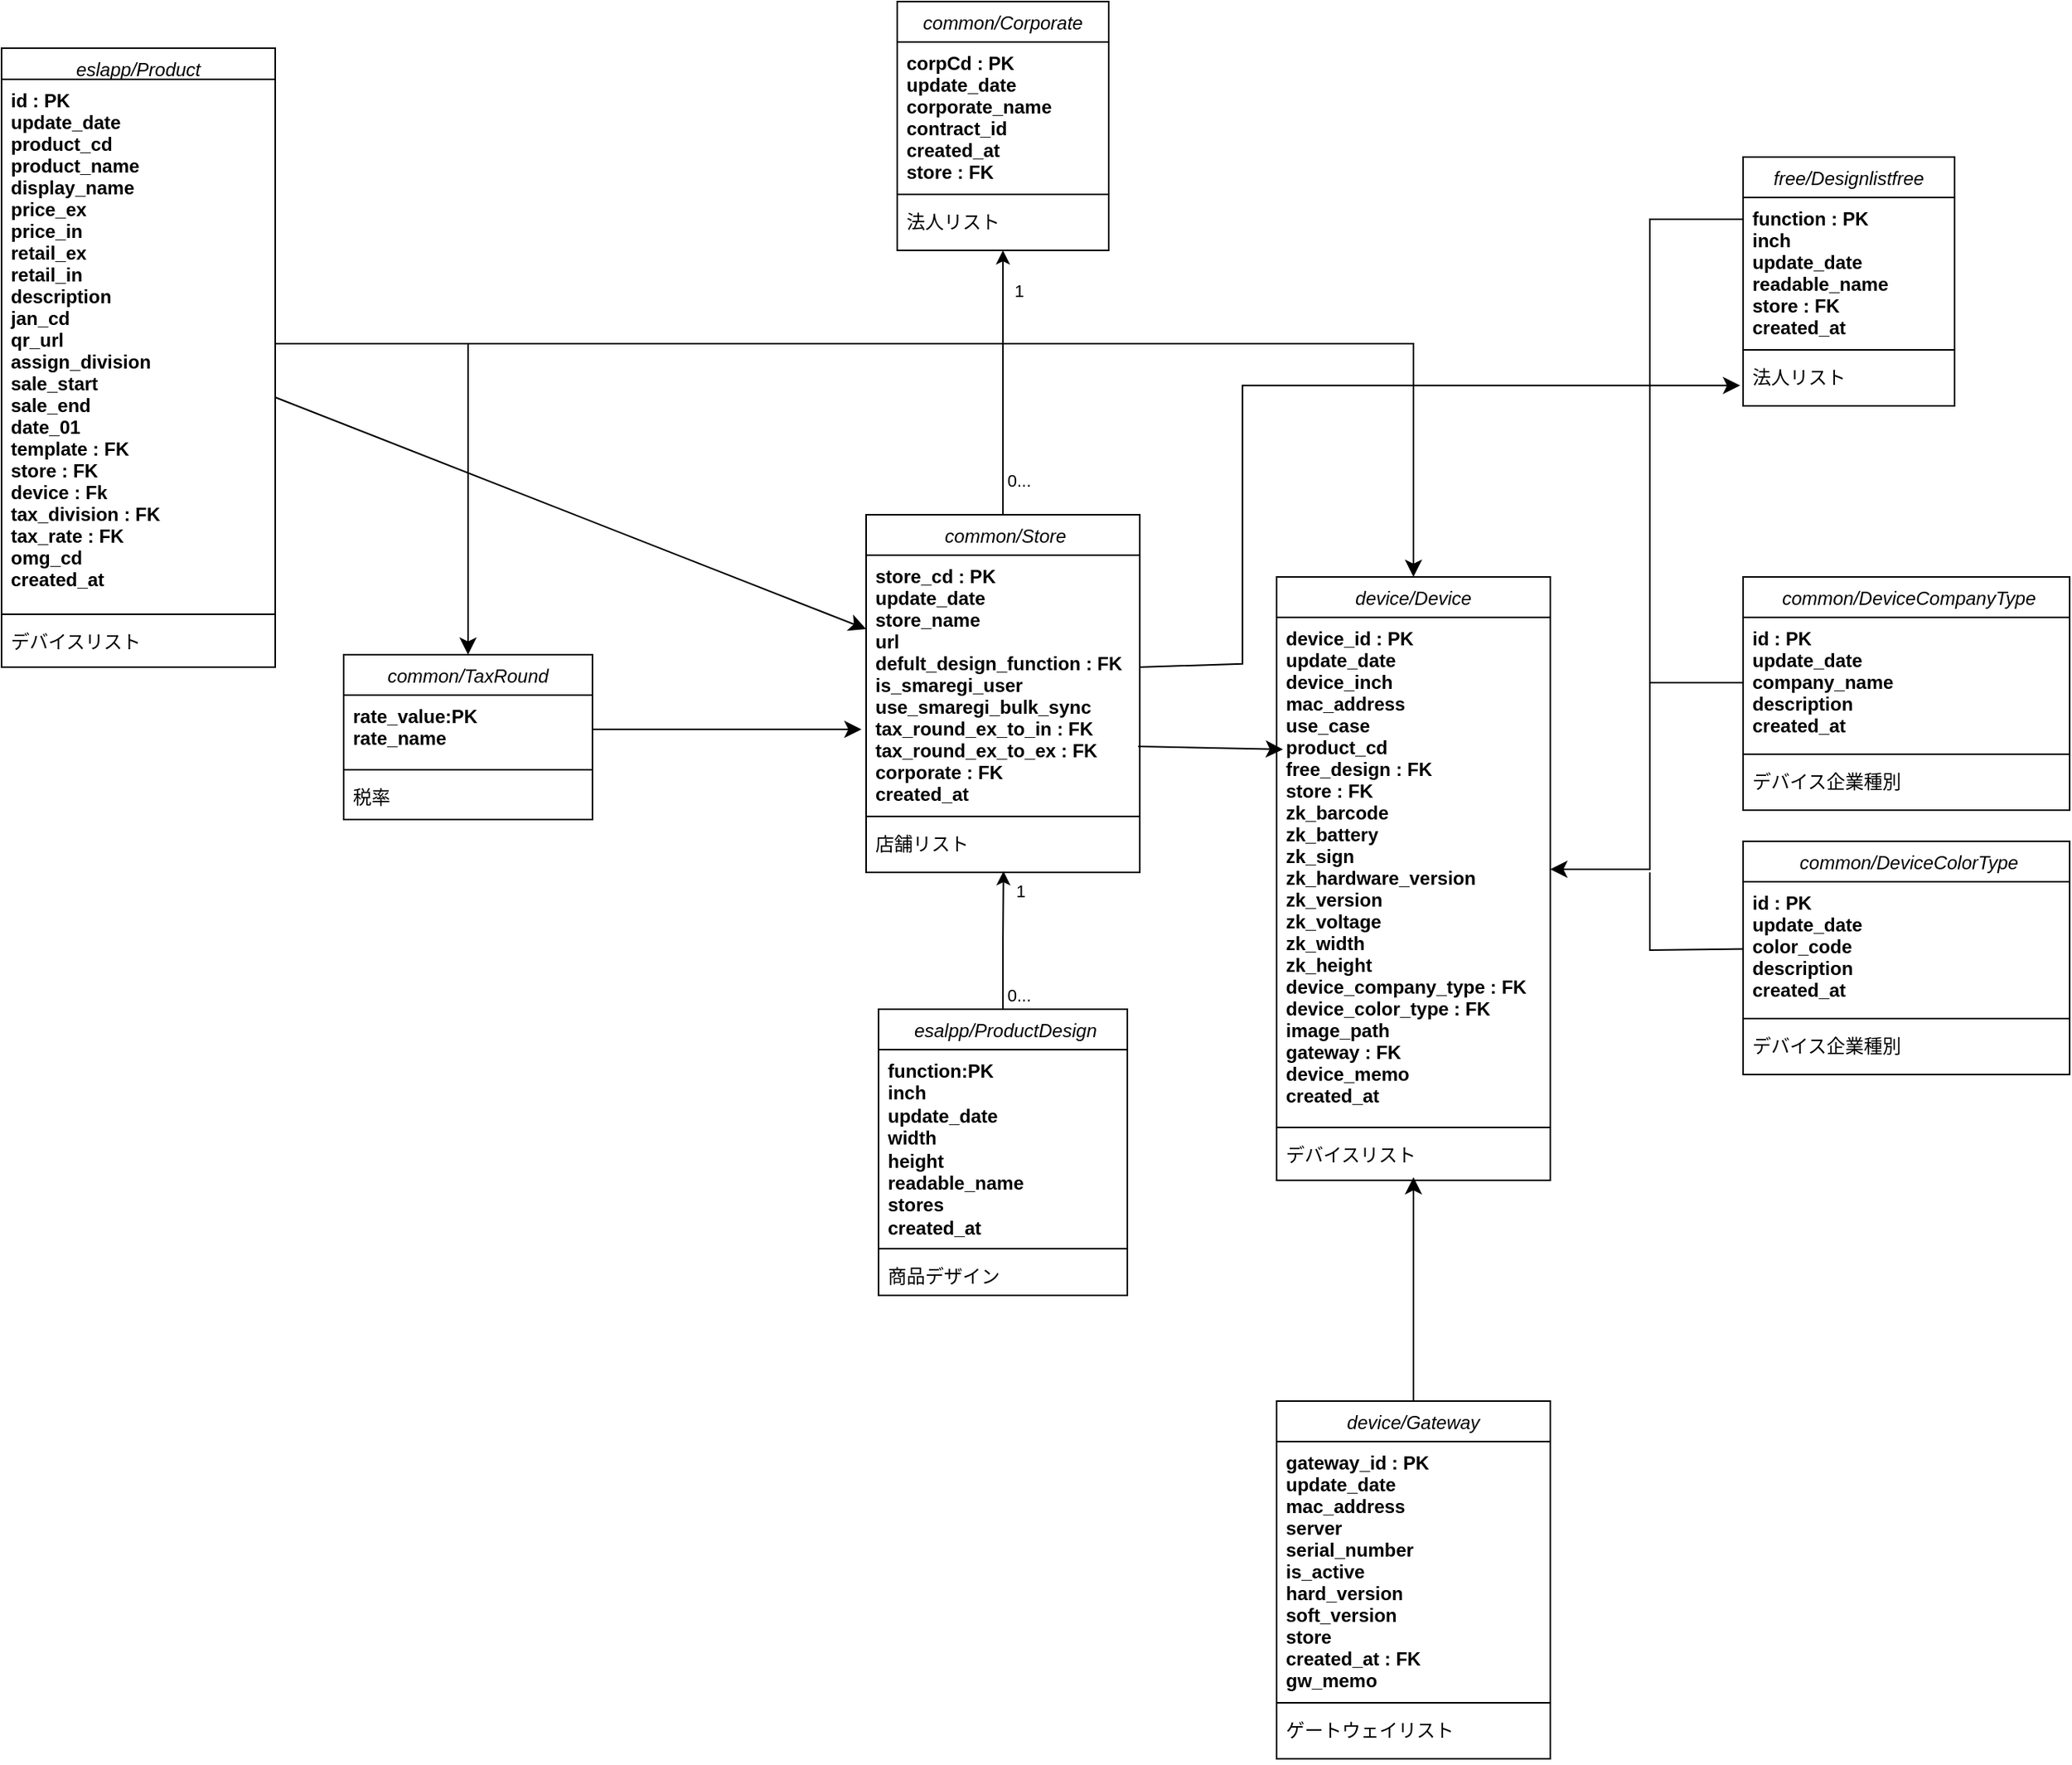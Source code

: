<mxfile version="28.2.7">
  <diagram id="C5RBs43oDa-KdzZeNtuy" name="Page-1">
    <mxGraphModel dx="2253" dy="795" grid="1" gridSize="10" guides="1" tooltips="1" connect="1" arrows="1" fold="1" page="1" pageScale="1" pageWidth="827" pageHeight="1169" math="0" shadow="0">
      <root>
        <mxCell id="WIyWlLk6GJQsqaUBKTNV-0" />
        <mxCell id="WIyWlLk6GJQsqaUBKTNV-1" parent="WIyWlLk6GJQsqaUBKTNV-0" />
        <mxCell id="NXgZ4A84toReOTDwIVSD-4" value="common/Corporate" style="swimlane;fontStyle=2;align=center;verticalAlign=top;childLayout=stackLayout;horizontal=1;startSize=26;horizontalStack=0;resizeParent=1;resizeLast=0;collapsible=1;marginBottom=0;rounded=0;shadow=0;strokeWidth=1;fontSize=12;" parent="WIyWlLk6GJQsqaUBKTNV-1" vertex="1">
          <mxGeometry x="346" y="10" width="136" height="160" as="geometry">
            <mxRectangle x="300" y="30" width="160" height="26" as="alternateBounds" />
          </mxGeometry>
        </mxCell>
        <mxCell id="NXgZ4A84toReOTDwIVSD-5" value="corpCd : PK&#xa;update_date&#xa;corporate_name&#xa;contract_id&#xa;created_at&#xa;store : FK" style="text;align=left;verticalAlign=top;spacingLeft=4;spacingRight=4;overflow=hidden;rotatable=0;points=[[0,0.5],[1,0.5]];portConstraint=eastwest;fontStyle=1" parent="NXgZ4A84toReOTDwIVSD-4" vertex="1">
          <mxGeometry y="26" width="136" height="94" as="geometry" />
        </mxCell>
        <mxCell id="NXgZ4A84toReOTDwIVSD-6" value="" style="line;html=1;strokeWidth=1;align=left;verticalAlign=middle;spacingTop=-1;spacingLeft=3;spacingRight=3;rotatable=0;labelPosition=right;points=[];portConstraint=eastwest;" parent="NXgZ4A84toReOTDwIVSD-4" vertex="1">
          <mxGeometry y="120" width="136" height="8" as="geometry" />
        </mxCell>
        <mxCell id="NXgZ4A84toReOTDwIVSD-7" value="法人リスト&#xa;" style="text;align=left;verticalAlign=top;spacingLeft=4;spacingRight=4;overflow=hidden;rotatable=0;points=[[0,0.5],[1,0.5]];portConstraint=eastwest;" parent="NXgZ4A84toReOTDwIVSD-4" vertex="1">
          <mxGeometry y="128" width="136" height="28" as="geometry" />
        </mxCell>
        <mxCell id="NXgZ4A84toReOTDwIVSD-8" style="edgeStyle=orthogonalEdgeStyle;rounded=0;orthogonalLoop=1;jettySize=auto;html=1;entryX=0.5;entryY=1;entryDx=0;entryDy=0;" parent="WIyWlLk6GJQsqaUBKTNV-1" source="NXgZ4A84toReOTDwIVSD-11" target="NXgZ4A84toReOTDwIVSD-4" edge="1">
          <mxGeometry relative="1" as="geometry" />
        </mxCell>
        <mxCell id="NXgZ4A84toReOTDwIVSD-9" value="0..." style="edgeLabel;html=1;align=center;verticalAlign=middle;resizable=0;points=[];" parent="NXgZ4A84toReOTDwIVSD-8" vertex="1" connectable="0">
          <mxGeometry x="-0.743" relative="1" as="geometry">
            <mxPoint x="10" as="offset" />
          </mxGeometry>
        </mxCell>
        <mxCell id="NXgZ4A84toReOTDwIVSD-10" value="1" style="edgeLabel;html=1;align=center;verticalAlign=middle;resizable=0;points=[];" parent="NXgZ4A84toReOTDwIVSD-8" vertex="1" connectable="0">
          <mxGeometry x="0.698" y="1" relative="1" as="geometry">
            <mxPoint x="11" as="offset" />
          </mxGeometry>
        </mxCell>
        <mxCell id="NXgZ4A84toReOTDwIVSD-11" value=" common/Store" style="swimlane;fontStyle=2;align=center;verticalAlign=top;childLayout=stackLayout;horizontal=1;startSize=26;horizontalStack=0;resizeParent=1;resizeLast=0;collapsible=1;marginBottom=0;rounded=0;shadow=0;strokeWidth=1;" parent="WIyWlLk6GJQsqaUBKTNV-1" vertex="1">
          <mxGeometry x="326" y="340" width="176" height="230" as="geometry">
            <mxRectangle x="300" y="30" width="160" height="26" as="alternateBounds" />
          </mxGeometry>
        </mxCell>
        <mxCell id="NXgZ4A84toReOTDwIVSD-12" value="store_cd : PK&#xa;update_date&#xa;store_name&#xa;url&#xa;defult_design_function : FK&#xa;is_smaregi_user&#xa;use_smaregi_bulk_sync&#xa;tax_round_ex_to_in : FK&#xa;tax_round_ex_to_ex : FK&#xa;corporate : FK&#xa;created_at" style="text;align=left;verticalAlign=top;spacingLeft=4;spacingRight=4;overflow=hidden;rotatable=0;points=[[0,0.5],[1,0.5]];portConstraint=eastwest;fontStyle=1" parent="NXgZ4A84toReOTDwIVSD-11" vertex="1">
          <mxGeometry y="26" width="176" height="164" as="geometry" />
        </mxCell>
        <mxCell id="NXgZ4A84toReOTDwIVSD-13" value="" style="line;html=1;strokeWidth=1;align=left;verticalAlign=middle;spacingTop=-1;spacingLeft=3;spacingRight=3;rotatable=0;labelPosition=right;points=[];portConstraint=eastwest;" parent="NXgZ4A84toReOTDwIVSD-11" vertex="1">
          <mxGeometry y="190" width="176" height="8" as="geometry" />
        </mxCell>
        <mxCell id="NXgZ4A84toReOTDwIVSD-14" value="店舗リスト" style="text;align=left;verticalAlign=top;spacingLeft=4;spacingRight=4;overflow=hidden;rotatable=0;points=[[0,0.5],[1,0.5]];portConstraint=eastwest;" parent="NXgZ4A84toReOTDwIVSD-11" vertex="1">
          <mxGeometry y="198" width="176" height="32" as="geometry" />
        </mxCell>
        <mxCell id="NXgZ4A84toReOTDwIVSD-15" style="edgeStyle=orthogonalEdgeStyle;rounded=0;orthogonalLoop=1;jettySize=auto;html=1;entryX=0.502;entryY=0.977;entryDx=0;entryDy=0;entryPerimeter=0;exitX=0.5;exitY=0;exitDx=0;exitDy=0;" parent="WIyWlLk6GJQsqaUBKTNV-1" source="Pno1ttmy5kFu47ZSBByE-0" target="NXgZ4A84toReOTDwIVSD-14" edge="1">
          <mxGeometry relative="1" as="geometry">
            <mxPoint x="480" y="390" as="targetPoint" />
            <mxPoint x="414" y="650" as="sourcePoint" />
          </mxGeometry>
        </mxCell>
        <mxCell id="NXgZ4A84toReOTDwIVSD-16" value="0..." style="edgeLabel;html=1;align=center;verticalAlign=middle;resizable=0;points=[];" parent="NXgZ4A84toReOTDwIVSD-15" vertex="1" connectable="0">
          <mxGeometry x="-0.797" y="1" relative="1" as="geometry">
            <mxPoint x="11" as="offset" />
          </mxGeometry>
        </mxCell>
        <mxCell id="NXgZ4A84toReOTDwIVSD-17" value="1" style="edgeLabel;html=1;align=center;verticalAlign=middle;resizable=0;points=[];" parent="NXgZ4A84toReOTDwIVSD-15" vertex="1" connectable="0">
          <mxGeometry x="0.726" y="1" relative="1" as="geometry">
            <mxPoint x="11" as="offset" />
          </mxGeometry>
        </mxCell>
        <mxCell id="NXgZ4A84toReOTDwIVSD-25" value="common/TaxRound" style="swimlane;fontStyle=2;align=center;verticalAlign=top;childLayout=stackLayout;horizontal=1;startSize=26;horizontalStack=0;resizeParent=1;resizeLast=0;collapsible=1;marginBottom=0;rounded=0;shadow=0;strokeWidth=1;" parent="WIyWlLk6GJQsqaUBKTNV-1" vertex="1">
          <mxGeometry x="-10" y="430" width="160" height="106" as="geometry">
            <mxRectangle x="300" y="30" width="160" height="26" as="alternateBounds" />
          </mxGeometry>
        </mxCell>
        <mxCell id="NXgZ4A84toReOTDwIVSD-26" value="rate_value:PK&#xa;rate_name" style="text;align=left;verticalAlign=top;spacingLeft=4;spacingRight=4;overflow=hidden;rotatable=0;points=[[0,0.5],[1,0.5]];portConstraint=eastwest;fontStyle=1" parent="NXgZ4A84toReOTDwIVSD-25" vertex="1">
          <mxGeometry y="26" width="160" height="44" as="geometry" />
        </mxCell>
        <mxCell id="NXgZ4A84toReOTDwIVSD-27" value="" style="line;html=1;strokeWidth=1;align=left;verticalAlign=middle;spacingTop=-1;spacingLeft=3;spacingRight=3;rotatable=0;labelPosition=right;points=[];portConstraint=eastwest;" parent="NXgZ4A84toReOTDwIVSD-25" vertex="1">
          <mxGeometry y="70" width="160" height="8" as="geometry" />
        </mxCell>
        <mxCell id="NXgZ4A84toReOTDwIVSD-28" value="税率" style="text;align=left;verticalAlign=top;spacingLeft=4;spacingRight=4;overflow=hidden;rotatable=0;points=[[0,0.5],[1,0.5]];portConstraint=eastwest;" parent="NXgZ4A84toReOTDwIVSD-25" vertex="1">
          <mxGeometry y="78" width="160" height="28" as="geometry" />
        </mxCell>
        <mxCell id="Pno1ttmy5kFu47ZSBByE-0" value="&lt;span style=&quot;font-style: italic; font-weight: 400; text-wrap-mode: nowrap;&quot;&gt;&amp;nbsp;esalpp/ProductDesign&lt;/span&gt;" style="swimlane;fontStyle=1;align=center;verticalAlign=top;childLayout=stackLayout;horizontal=1;startSize=26;horizontalStack=0;resizeParent=1;resizeParentMax=0;resizeLast=0;collapsible=1;marginBottom=0;whiteSpace=wrap;html=1;" parent="WIyWlLk6GJQsqaUBKTNV-1" vertex="1">
          <mxGeometry x="334" y="658" width="160" height="184" as="geometry" />
        </mxCell>
        <mxCell id="Pno1ttmy5kFu47ZSBByE-1" value="&lt;span style=&quot;font-weight: 700; text-wrap-mode: nowrap;&quot;&gt;function:PK&lt;/span&gt;&lt;br style=&quot;padding: 0px; margin: 0px; font-weight: 700; text-wrap-mode: nowrap;&quot;&gt;&lt;span style=&quot;font-weight: 700; text-wrap-mode: nowrap;&quot;&gt;inch&lt;/span&gt;&lt;br style=&quot;padding: 0px; margin: 0px; font-weight: 700; text-wrap-mode: nowrap;&quot;&gt;&lt;span style=&quot;font-weight: 700; text-wrap-mode: nowrap;&quot;&gt;update_date&lt;/span&gt;&lt;br style=&quot;padding: 0px; margin: 0px; font-weight: 700; text-wrap-mode: nowrap;&quot;&gt;&lt;span style=&quot;font-weight: 700; text-wrap-mode: nowrap;&quot;&gt;width&lt;/span&gt;&lt;br style=&quot;padding: 0px; margin: 0px; font-weight: 700; text-wrap-mode: nowrap;&quot;&gt;&lt;span style=&quot;font-weight: 700; text-wrap-mode: nowrap;&quot;&gt;height&lt;/span&gt;&lt;br style=&quot;padding: 0px; margin: 0px; font-weight: 700; text-wrap-mode: nowrap;&quot;&gt;&lt;span style=&quot;font-weight: 700; text-wrap-mode: nowrap;&quot;&gt;readable_name&lt;/span&gt;&lt;div&gt;&lt;span style=&quot;font-weight: 700; text-wrap-mode: nowrap;&quot;&gt;stores&lt;/span&gt;&lt;/div&gt;&lt;div&gt;&lt;span style=&quot;font-weight: 700; text-wrap-mode: nowrap;&quot;&gt;created_at&lt;/span&gt;&lt;/div&gt;" style="text;strokeColor=none;fillColor=none;align=left;verticalAlign=top;spacingLeft=4;spacingRight=4;overflow=hidden;rotatable=0;points=[[0,0.5],[1,0.5]];portConstraint=eastwest;whiteSpace=wrap;html=1;" parent="Pno1ttmy5kFu47ZSBByE-0" vertex="1">
          <mxGeometry y="26" width="160" height="124" as="geometry" />
        </mxCell>
        <mxCell id="Pno1ttmy5kFu47ZSBByE-2" value="" style="line;strokeWidth=1;fillColor=none;align=left;verticalAlign=middle;spacingTop=-1;spacingLeft=3;spacingRight=3;rotatable=0;labelPosition=right;points=[];portConstraint=eastwest;strokeColor=inherit;" parent="Pno1ttmy5kFu47ZSBByE-0" vertex="1">
          <mxGeometry y="150" width="160" height="8" as="geometry" />
        </mxCell>
        <mxCell id="Pno1ttmy5kFu47ZSBByE-3" value="商品デザイン" style="text;strokeColor=none;fillColor=none;align=left;verticalAlign=top;spacingLeft=4;spacingRight=4;overflow=hidden;rotatable=0;points=[[0,0.5],[1,0.5]];portConstraint=eastwest;whiteSpace=wrap;html=1;" parent="Pno1ttmy5kFu47ZSBByE-0" vertex="1">
          <mxGeometry y="158" width="160" height="26" as="geometry" />
        </mxCell>
        <mxCell id="AQlH8xHfYI-n4TNM5PLH-1" value="device/Device" style="swimlane;fontStyle=2;align=center;verticalAlign=top;childLayout=stackLayout;horizontal=1;startSize=26;horizontalStack=0;resizeParent=1;resizeLast=0;collapsible=1;marginBottom=0;rounded=0;shadow=0;strokeWidth=1;" vertex="1" parent="WIyWlLk6GJQsqaUBKTNV-1">
          <mxGeometry x="590" y="380" width="176" height="388" as="geometry">
            <mxRectangle x="300" y="30" width="160" height="26" as="alternateBounds" />
          </mxGeometry>
        </mxCell>
        <mxCell id="AQlH8xHfYI-n4TNM5PLH-2" value="device_id : PK&#xa;update_date&#xa;device_inch&#xa;mac_address&#xa;use_case&#xa;product_cd&#xa;free_design : FK&#xa;store : FK&#xa;zk_barcode&#xa;zk_battery&#xa;zk_sign&#xa;zk_hardware_version&#xa;zk_version&#xa;zk_voltage&#xa;zk_width&#xa;zk_height&#xa;device_company_type : FK&#xa;device_color_type : FK&#xa;image_path&#xa;gateway : FK&#xa;device_memo&#xa;created_at" style="text;align=left;verticalAlign=top;spacingLeft=4;spacingRight=4;overflow=hidden;rotatable=0;points=[[0,0.5],[1,0.5]];portConstraint=eastwest;fontStyle=1" vertex="1" parent="AQlH8xHfYI-n4TNM5PLH-1">
          <mxGeometry y="26" width="176" height="324" as="geometry" />
        </mxCell>
        <mxCell id="AQlH8xHfYI-n4TNM5PLH-3" value="" style="line;html=1;strokeWidth=1;align=left;verticalAlign=middle;spacingTop=-1;spacingLeft=3;spacingRight=3;rotatable=0;labelPosition=right;points=[];portConstraint=eastwest;" vertex="1" parent="AQlH8xHfYI-n4TNM5PLH-1">
          <mxGeometry y="350" width="176" height="8" as="geometry" />
        </mxCell>
        <mxCell id="AQlH8xHfYI-n4TNM5PLH-4" value="デバイスリスト" style="text;align=left;verticalAlign=top;spacingLeft=4;spacingRight=4;overflow=hidden;rotatable=0;points=[[0,0.5],[1,0.5]];portConstraint=eastwest;" vertex="1" parent="AQlH8xHfYI-n4TNM5PLH-1">
          <mxGeometry y="358" width="176" height="30" as="geometry" />
        </mxCell>
        <mxCell id="AQlH8xHfYI-n4TNM5PLH-5" value="device/Gateway" style="swimlane;fontStyle=2;align=center;verticalAlign=top;childLayout=stackLayout;horizontal=1;startSize=26;horizontalStack=0;resizeParent=1;resizeLast=0;collapsible=1;marginBottom=0;rounded=0;shadow=0;strokeWidth=1;" vertex="1" parent="WIyWlLk6GJQsqaUBKTNV-1">
          <mxGeometry x="590" y="910" width="176" height="230" as="geometry">
            <mxRectangle x="300" y="30" width="160" height="26" as="alternateBounds" />
          </mxGeometry>
        </mxCell>
        <mxCell id="AQlH8xHfYI-n4TNM5PLH-6" value="gateway_id : PK&#xa;update_date&#xa;mac_address&#xa;server&#xa;serial_number&#xa;is_active&#xa;hard_version&#xa;soft_version&#xa;store&#xa;created_at : FK&#xa;gw_memo" style="text;align=left;verticalAlign=top;spacingLeft=4;spacingRight=4;overflow=hidden;rotatable=0;points=[[0,0.5],[1,0.5]];portConstraint=eastwest;fontStyle=1" vertex="1" parent="AQlH8xHfYI-n4TNM5PLH-5">
          <mxGeometry y="26" width="176" height="164" as="geometry" />
        </mxCell>
        <mxCell id="AQlH8xHfYI-n4TNM5PLH-7" value="" style="line;html=1;strokeWidth=1;align=left;verticalAlign=middle;spacingTop=-1;spacingLeft=3;spacingRight=3;rotatable=0;labelPosition=right;points=[];portConstraint=eastwest;" vertex="1" parent="AQlH8xHfYI-n4TNM5PLH-5">
          <mxGeometry y="190" width="176" height="8" as="geometry" />
        </mxCell>
        <mxCell id="AQlH8xHfYI-n4TNM5PLH-8" value="ゲートウェイリスト" style="text;align=left;verticalAlign=top;spacingLeft=4;spacingRight=4;overflow=hidden;rotatable=0;points=[[0,0.5],[1,0.5]];portConstraint=eastwest;" vertex="1" parent="AQlH8xHfYI-n4TNM5PLH-5">
          <mxGeometry y="198" width="176" height="32" as="geometry" />
        </mxCell>
        <mxCell id="AQlH8xHfYI-n4TNM5PLH-9" style="edgeStyle=none;curved=1;rounded=0;orthogonalLoop=1;jettySize=auto;html=1;entryX=-0.017;entryY=0.683;entryDx=0;entryDy=0;entryPerimeter=0;fontSize=12;startSize=8;endSize=8;" edge="1" parent="WIyWlLk6GJQsqaUBKTNV-1" source="NXgZ4A84toReOTDwIVSD-26" target="NXgZ4A84toReOTDwIVSD-12">
          <mxGeometry relative="1" as="geometry" />
        </mxCell>
        <mxCell id="AQlH8xHfYI-n4TNM5PLH-10" value=" common/DeviceCompanyType" style="swimlane;fontStyle=2;align=center;verticalAlign=top;childLayout=stackLayout;horizontal=1;startSize=26;horizontalStack=0;resizeParent=1;resizeLast=0;collapsible=1;marginBottom=0;rounded=0;shadow=0;strokeWidth=1;" vertex="1" parent="WIyWlLk6GJQsqaUBKTNV-1">
          <mxGeometry x="890" y="380" width="210" height="150" as="geometry">
            <mxRectangle x="300" y="30" width="160" height="26" as="alternateBounds" />
          </mxGeometry>
        </mxCell>
        <mxCell id="AQlH8xHfYI-n4TNM5PLH-35" style="edgeStyle=none;curved=1;rounded=0;orthogonalLoop=1;jettySize=auto;html=1;fontSize=12;startSize=8;endSize=8;endArrow=none;endFill=0;" edge="1" parent="AQlH8xHfYI-n4TNM5PLH-10" source="AQlH8xHfYI-n4TNM5PLH-11">
          <mxGeometry relative="1" as="geometry">
            <mxPoint x="-60" y="68" as="targetPoint" />
          </mxGeometry>
        </mxCell>
        <mxCell id="AQlH8xHfYI-n4TNM5PLH-11" value="id : PK&#xa;update_date&#xa;company_name&#xa;description&#xa;created_at" style="text;align=left;verticalAlign=top;spacingLeft=4;spacingRight=4;overflow=hidden;rotatable=0;points=[[0,0.5],[1,0.5]];portConstraint=eastwest;fontStyle=1" vertex="1" parent="AQlH8xHfYI-n4TNM5PLH-10">
          <mxGeometry y="26" width="210" height="84" as="geometry" />
        </mxCell>
        <mxCell id="AQlH8xHfYI-n4TNM5PLH-12" value="" style="line;html=1;strokeWidth=1;align=left;verticalAlign=middle;spacingTop=-1;spacingLeft=3;spacingRight=3;rotatable=0;labelPosition=right;points=[];portConstraint=eastwest;" vertex="1" parent="AQlH8xHfYI-n4TNM5PLH-10">
          <mxGeometry y="110" width="210" height="8" as="geometry" />
        </mxCell>
        <mxCell id="AQlH8xHfYI-n4TNM5PLH-13" value="デバイス企業種別" style="text;align=left;verticalAlign=top;spacingLeft=4;spacingRight=4;overflow=hidden;rotatable=0;points=[[0,0.5],[1,0.5]];portConstraint=eastwest;" vertex="1" parent="AQlH8xHfYI-n4TNM5PLH-10">
          <mxGeometry y="118" width="210" height="32" as="geometry" />
        </mxCell>
        <mxCell id="AQlH8xHfYI-n4TNM5PLH-17" value=" common/DeviceColorType" style="swimlane;fontStyle=2;align=center;verticalAlign=top;childLayout=stackLayout;horizontal=1;startSize=26;horizontalStack=0;resizeParent=1;resizeLast=0;collapsible=1;marginBottom=0;rounded=0;shadow=0;strokeWidth=1;" vertex="1" parent="WIyWlLk6GJQsqaUBKTNV-1">
          <mxGeometry x="890" y="550" width="210" height="150" as="geometry">
            <mxRectangle x="300" y="30" width="160" height="26" as="alternateBounds" />
          </mxGeometry>
        </mxCell>
        <mxCell id="AQlH8xHfYI-n4TNM5PLH-36" style="edgeStyle=none;curved=0;rounded=0;orthogonalLoop=1;jettySize=auto;html=1;fontSize=12;startSize=8;endSize=8;endArrow=none;endFill=0;" edge="1" parent="AQlH8xHfYI-n4TNM5PLH-17" source="AQlH8xHfYI-n4TNM5PLH-18">
          <mxGeometry relative="1" as="geometry">
            <mxPoint x="-60" y="20" as="targetPoint" />
            <Array as="points">
              <mxPoint x="-60" y="70" />
            </Array>
          </mxGeometry>
        </mxCell>
        <mxCell id="AQlH8xHfYI-n4TNM5PLH-18" value="id : PK&#xa;update_date&#xa;color_code&#xa;description&#xa;created_at" style="text;align=left;verticalAlign=top;spacingLeft=4;spacingRight=4;overflow=hidden;rotatable=0;points=[[0,0.5],[1,0.5]];portConstraint=eastwest;fontStyle=1" vertex="1" parent="AQlH8xHfYI-n4TNM5PLH-17">
          <mxGeometry y="26" width="210" height="84" as="geometry" />
        </mxCell>
        <mxCell id="AQlH8xHfYI-n4TNM5PLH-19" value="" style="line;html=1;strokeWidth=1;align=left;verticalAlign=middle;spacingTop=-1;spacingLeft=3;spacingRight=3;rotatable=0;labelPosition=right;points=[];portConstraint=eastwest;" vertex="1" parent="AQlH8xHfYI-n4TNM5PLH-17">
          <mxGeometry y="110" width="210" height="8" as="geometry" />
        </mxCell>
        <mxCell id="AQlH8xHfYI-n4TNM5PLH-20" value="デバイス企業種別" style="text;align=left;verticalAlign=top;spacingLeft=4;spacingRight=4;overflow=hidden;rotatable=0;points=[[0,0.5],[1,0.5]];portConstraint=eastwest;" vertex="1" parent="AQlH8xHfYI-n4TNM5PLH-17">
          <mxGeometry y="118" width="210" height="32" as="geometry" />
        </mxCell>
        <mxCell id="AQlH8xHfYI-n4TNM5PLH-22" style="edgeStyle=none;curved=1;rounded=0;orthogonalLoop=1;jettySize=auto;html=1;entryX=0.5;entryY=0.933;entryDx=0;entryDy=0;entryPerimeter=0;fontSize=12;startSize=8;endSize=8;" edge="1" parent="WIyWlLk6GJQsqaUBKTNV-1" source="AQlH8xHfYI-n4TNM5PLH-5" target="AQlH8xHfYI-n4TNM5PLH-4">
          <mxGeometry relative="1" as="geometry" />
        </mxCell>
        <mxCell id="AQlH8xHfYI-n4TNM5PLH-24" style="edgeStyle=none;curved=1;rounded=0;orthogonalLoop=1;jettySize=auto;html=1;entryX=0.023;entryY=0.262;entryDx=0;entryDy=0;entryPerimeter=0;fontSize=12;startSize=8;endSize=8;exitX=0.994;exitY=0.75;exitDx=0;exitDy=0;exitPerimeter=0;" edge="1" parent="WIyWlLk6GJQsqaUBKTNV-1" source="NXgZ4A84toReOTDwIVSD-12" target="AQlH8xHfYI-n4TNM5PLH-2">
          <mxGeometry relative="1" as="geometry" />
        </mxCell>
        <mxCell id="AQlH8xHfYI-n4TNM5PLH-25" value="free/Designlistfree" style="swimlane;fontStyle=2;align=center;verticalAlign=top;childLayout=stackLayout;horizontal=1;startSize=26;horizontalStack=0;resizeParent=1;resizeLast=0;collapsible=1;marginBottom=0;rounded=0;shadow=0;strokeWidth=1;fontSize=12;" vertex="1" parent="WIyWlLk6GJQsqaUBKTNV-1">
          <mxGeometry x="890" y="110" width="136" height="160" as="geometry">
            <mxRectangle x="300" y="30" width="160" height="26" as="alternateBounds" />
          </mxGeometry>
        </mxCell>
        <mxCell id="AQlH8xHfYI-n4TNM5PLH-26" value="function : PK&#xa;inch&#xa;update_date&#xa;readable_name&#xa;store : FK&#xa;created_at" style="text;align=left;verticalAlign=top;spacingLeft=4;spacingRight=4;overflow=hidden;rotatable=0;points=[[0,0.5],[1,0.5]];portConstraint=eastwest;fontStyle=1" vertex="1" parent="AQlH8xHfYI-n4TNM5PLH-25">
          <mxGeometry y="26" width="136" height="94" as="geometry" />
        </mxCell>
        <mxCell id="AQlH8xHfYI-n4TNM5PLH-27" value="" style="line;html=1;strokeWidth=1;align=left;verticalAlign=middle;spacingTop=-1;spacingLeft=3;spacingRight=3;rotatable=0;labelPosition=right;points=[];portConstraint=eastwest;" vertex="1" parent="AQlH8xHfYI-n4TNM5PLH-25">
          <mxGeometry y="120" width="136" height="8" as="geometry" />
        </mxCell>
        <mxCell id="AQlH8xHfYI-n4TNM5PLH-28" value="法人リスト&#xa;" style="text;align=left;verticalAlign=top;spacingLeft=4;spacingRight=4;overflow=hidden;rotatable=0;points=[[0,0.5],[1,0.5]];portConstraint=eastwest;" vertex="1" parent="AQlH8xHfYI-n4TNM5PLH-25">
          <mxGeometry y="128" width="136" height="28" as="geometry" />
        </mxCell>
        <mxCell id="AQlH8xHfYI-n4TNM5PLH-29" style="edgeStyle=none;curved=0;rounded=0;orthogonalLoop=1;jettySize=auto;html=1;fontSize=12;startSize=8;endSize=8;exitX=0;exitY=0.149;exitDx=0;exitDy=0;exitPerimeter=0;" edge="1" parent="WIyWlLk6GJQsqaUBKTNV-1" source="AQlH8xHfYI-n4TNM5PLH-26" target="AQlH8xHfYI-n4TNM5PLH-2">
          <mxGeometry relative="1" as="geometry">
            <mxPoint x="810" y="570" as="targetPoint" />
            <Array as="points">
              <mxPoint x="830" y="150" />
              <mxPoint x="830" y="568" />
            </Array>
          </mxGeometry>
        </mxCell>
        <mxCell id="AQlH8xHfYI-n4TNM5PLH-30" style="edgeStyle=none;curved=0;rounded=0;orthogonalLoop=1;jettySize=auto;html=1;entryX=0;entryY=0.798;entryDx=0;entryDy=0;entryPerimeter=0;fontSize=12;startSize=8;endSize=8;exitX=1.011;exitY=0.159;exitDx=0;exitDy=0;exitPerimeter=0;" edge="1" parent="WIyWlLk6GJQsqaUBKTNV-1">
          <mxGeometry relative="1" as="geometry">
            <mxPoint x="501.996" y="437.996" as="sourcePoint" />
            <mxPoint x="888.06" y="256.932" as="targetPoint" />
            <Array as="points">
              <mxPoint x="568.06" y="435.92" />
              <mxPoint x="568.06" y="256.92" />
            </Array>
          </mxGeometry>
        </mxCell>
        <mxCell id="AQlH8xHfYI-n4TNM5PLH-31" value="eslapp/Product" style="swimlane;fontStyle=2;align=center;verticalAlign=top;childLayout=stackLayout;horizontal=1;startSize=20;horizontalStack=0;resizeParent=1;resizeLast=0;collapsible=1;marginBottom=0;rounded=0;shadow=0;strokeWidth=1;" vertex="1" parent="WIyWlLk6GJQsqaUBKTNV-1">
          <mxGeometry x="-230" y="40" width="176" height="398" as="geometry">
            <mxRectangle x="300" y="30" width="160" height="26" as="alternateBounds" />
          </mxGeometry>
        </mxCell>
        <mxCell id="AQlH8xHfYI-n4TNM5PLH-32" value="id : PK&#xa;update_date&#xa;product_cd&#xa;product_name&#xa;display_name&#xa;price_ex&#xa;price_in&#xa;retail_ex&#xa;retail_in&#xa;description&#xa;jan_cd&#xa;qr_url&#xa;assign_division&#xa;sale_start&#xa;sale_end&#xa;date_01&#xa;template : FK&#xa;store : FK&#xa;device : Fk&#xa;tax_division : FK&#xa;tax_rate : FK&#xa;omg_cd&#xa;created_at" style="text;align=left;verticalAlign=top;spacingLeft=4;spacingRight=4;overflow=hidden;rotatable=0;points=[[0,0.5],[1,0.5]];portConstraint=eastwest;fontStyle=1" vertex="1" parent="AQlH8xHfYI-n4TNM5PLH-31">
          <mxGeometry y="20" width="176" height="340" as="geometry" />
        </mxCell>
        <mxCell id="AQlH8xHfYI-n4TNM5PLH-33" value="" style="line;html=1;strokeWidth=1;align=left;verticalAlign=middle;spacingTop=-1;spacingLeft=3;spacingRight=3;rotatable=0;labelPosition=right;points=[];portConstraint=eastwest;" vertex="1" parent="AQlH8xHfYI-n4TNM5PLH-31">
          <mxGeometry y="360" width="176" height="8" as="geometry" />
        </mxCell>
        <mxCell id="AQlH8xHfYI-n4TNM5PLH-34" value="デバイスリスト" style="text;align=left;verticalAlign=top;spacingLeft=4;spacingRight=4;overflow=hidden;rotatable=0;points=[[0,0.5],[1,0.5]];portConstraint=eastwest;" vertex="1" parent="AQlH8xHfYI-n4TNM5PLH-31">
          <mxGeometry y="368" width="176" height="30" as="geometry" />
        </mxCell>
        <mxCell id="AQlH8xHfYI-n4TNM5PLH-37" style="edgeStyle=none;curved=1;rounded=0;orthogonalLoop=1;jettySize=auto;html=1;fontSize=12;startSize=8;endSize=8;" edge="1" parent="WIyWlLk6GJQsqaUBKTNV-1" source="AQlH8xHfYI-n4TNM5PLH-32" target="NXgZ4A84toReOTDwIVSD-12">
          <mxGeometry relative="1" as="geometry">
            <Array as="points" />
          </mxGeometry>
        </mxCell>
        <mxCell id="AQlH8xHfYI-n4TNM5PLH-38" style="edgeStyle=none;curved=0;rounded=0;orthogonalLoop=1;jettySize=auto;html=1;entryX=0.5;entryY=0;entryDx=0;entryDy=0;fontSize=12;startSize=8;endSize=8;" edge="1" parent="WIyWlLk6GJQsqaUBKTNV-1" source="AQlH8xHfYI-n4TNM5PLH-32" target="AQlH8xHfYI-n4TNM5PLH-1">
          <mxGeometry relative="1" as="geometry">
            <Array as="points">
              <mxPoint x="678" y="230" />
            </Array>
          </mxGeometry>
        </mxCell>
        <mxCell id="AQlH8xHfYI-n4TNM5PLH-41" style="edgeStyle=none;curved=0;rounded=0;orthogonalLoop=1;jettySize=auto;html=1;entryX=0.5;entryY=0;entryDx=0;entryDy=0;fontSize=12;startSize=8;endSize=8;" edge="1" parent="WIyWlLk6GJQsqaUBKTNV-1" source="AQlH8xHfYI-n4TNM5PLH-32" target="NXgZ4A84toReOTDwIVSD-25">
          <mxGeometry relative="1" as="geometry">
            <Array as="points">
              <mxPoint x="70" y="230" />
            </Array>
          </mxGeometry>
        </mxCell>
      </root>
    </mxGraphModel>
  </diagram>
</mxfile>
